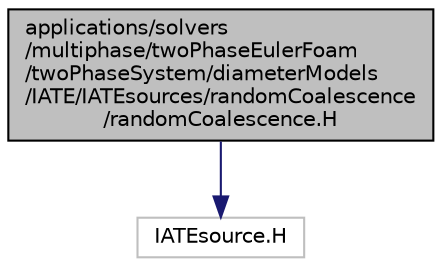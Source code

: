 digraph "applications/solvers/multiphase/twoPhaseEulerFoam/twoPhaseSystem/diameterModels/IATE/IATEsources/randomCoalescence/randomCoalescence.H"
{
  bgcolor="transparent";
  edge [fontname="Helvetica",fontsize="10",labelfontname="Helvetica",labelfontsize="10"];
  node [fontname="Helvetica",fontsize="10",shape=record];
  Node1 [label="applications/solvers\l/multiphase/twoPhaseEulerFoam\l/twoPhaseSystem/diameterModels\l/IATE/IATEsources/randomCoalescence\l/randomCoalescence.H",height=0.2,width=0.4,color="black", fillcolor="grey75", style="filled", fontcolor="black"];
  Node1 -> Node2 [color="midnightblue",fontsize="10",style="solid",fontname="Helvetica"];
  Node2 [label="IATEsource.H",height=0.2,width=0.4,color="grey75"];
}
